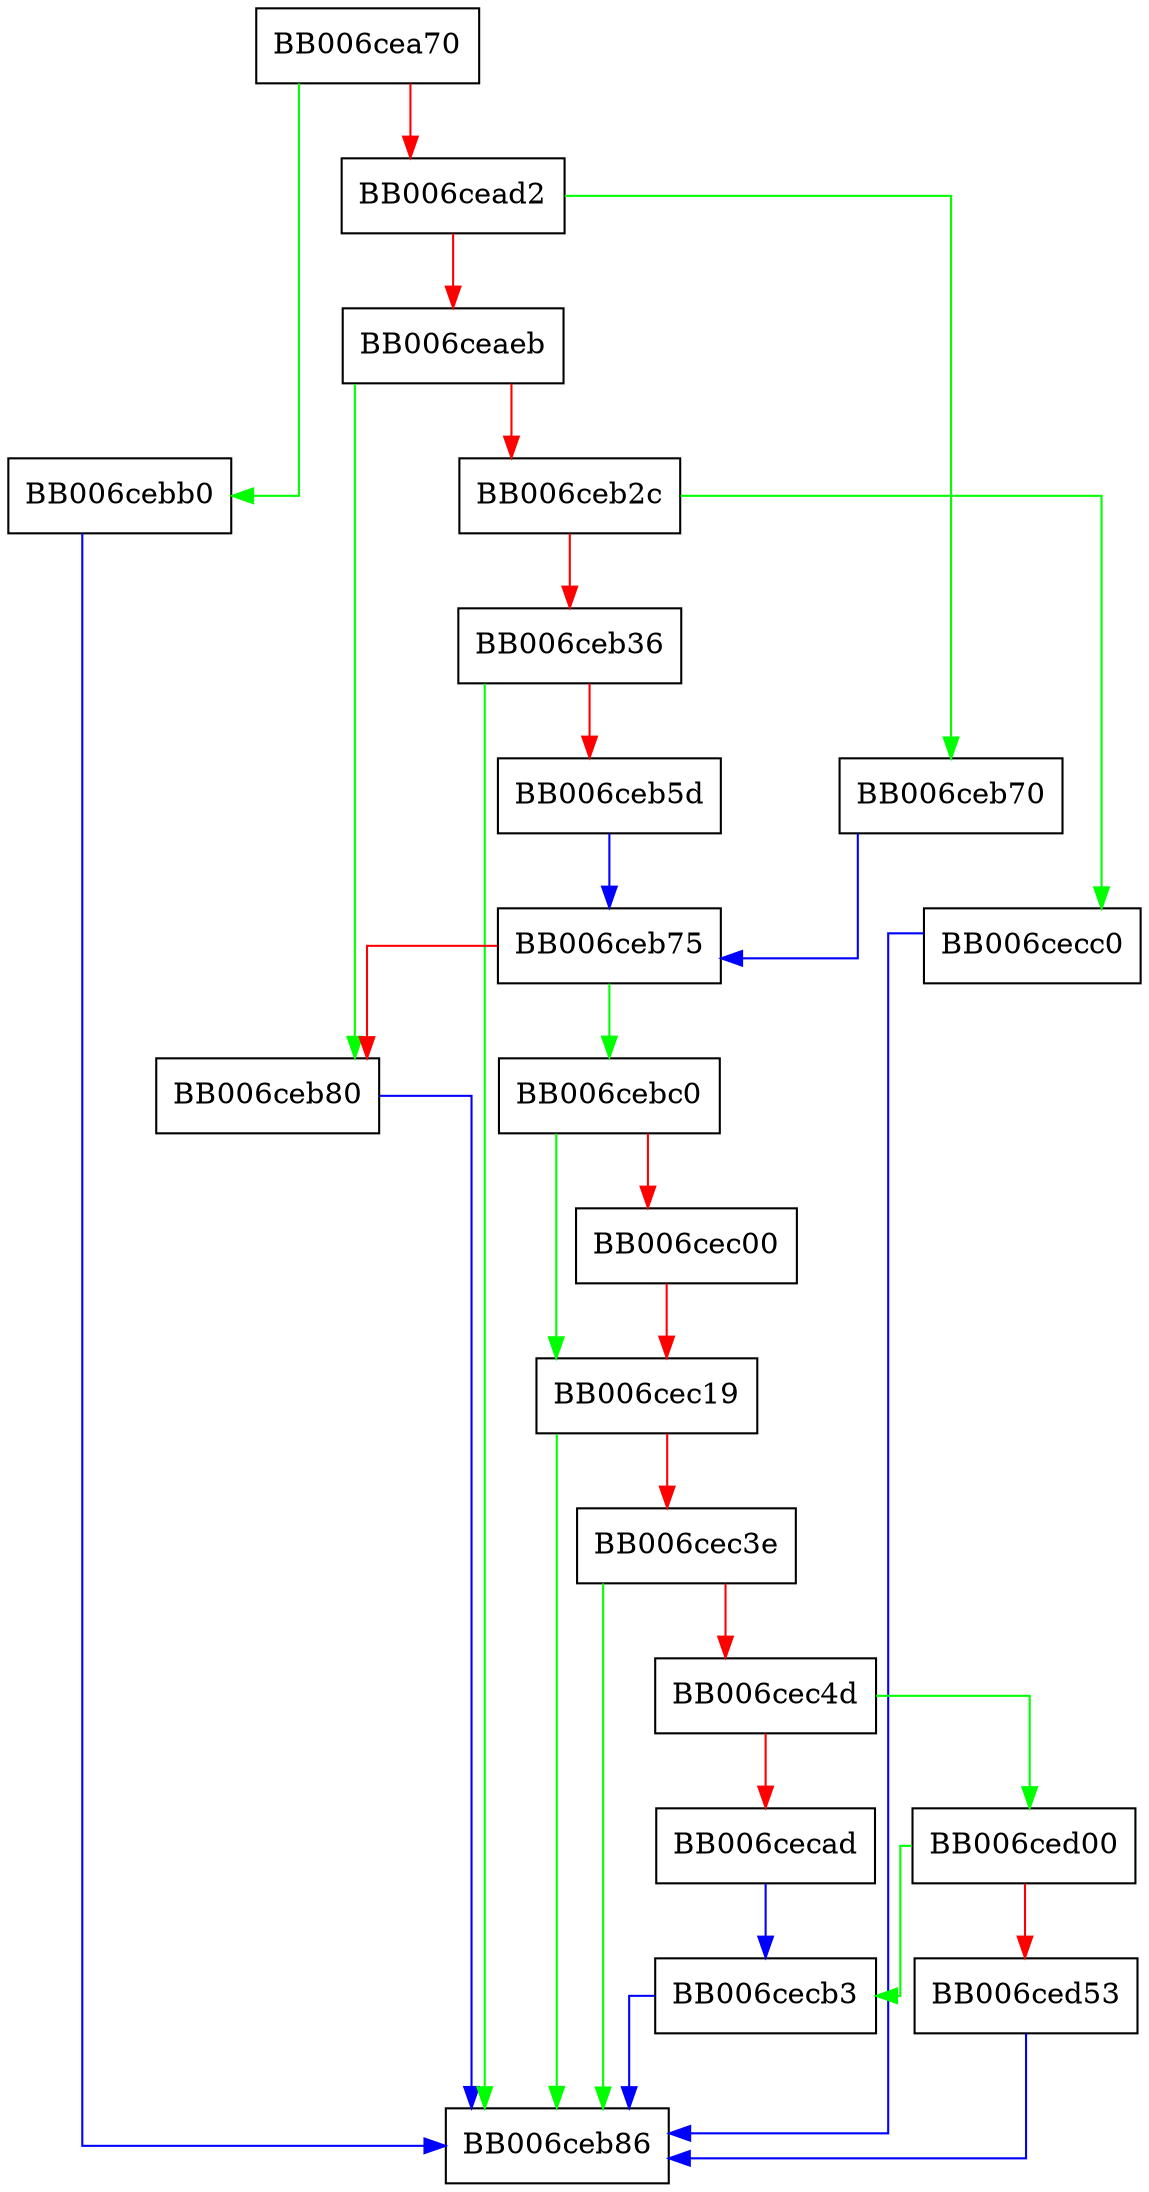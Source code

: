 digraph derive_secret {
  node [shape="box"];
  graph [splines=ortho];
  BB006cea70 -> BB006cebb0 [color="green"];
  BB006cea70 -> BB006cead2 [color="red"];
  BB006cead2 -> BB006ceb70 [color="green"];
  BB006cead2 -> BB006ceaeb [color="red"];
  BB006ceaeb -> BB006ceb80 [color="green"];
  BB006ceaeb -> BB006ceb2c [color="red"];
  BB006ceb2c -> BB006cecc0 [color="green"];
  BB006ceb2c -> BB006ceb36 [color="red"];
  BB006ceb36 -> BB006ceb86 [color="green"];
  BB006ceb36 -> BB006ceb5d [color="red"];
  BB006ceb5d -> BB006ceb75 [color="blue"];
  BB006ceb70 -> BB006ceb75 [color="blue"];
  BB006ceb75 -> BB006cebc0 [color="green"];
  BB006ceb75 -> BB006ceb80 [color="red"];
  BB006ceb80 -> BB006ceb86 [color="blue"];
  BB006cebb0 -> BB006ceb86 [color="blue"];
  BB006cebc0 -> BB006cec19 [color="green"];
  BB006cebc0 -> BB006cec00 [color="red"];
  BB006cec00 -> BB006cec19 [color="red"];
  BB006cec19 -> BB006ceb86 [color="green"];
  BB006cec19 -> BB006cec3e [color="red"];
  BB006cec3e -> BB006ceb86 [color="green"];
  BB006cec3e -> BB006cec4d [color="red"];
  BB006cec4d -> BB006ced00 [color="green"];
  BB006cec4d -> BB006cecad [color="red"];
  BB006cecad -> BB006cecb3 [color="blue"];
  BB006cecb3 -> BB006ceb86 [color="blue"];
  BB006cecc0 -> BB006ceb86 [color="blue"];
  BB006ced00 -> BB006cecb3 [color="green"];
  BB006ced00 -> BB006ced53 [color="red"];
  BB006ced53 -> BB006ceb86 [color="blue"];
}